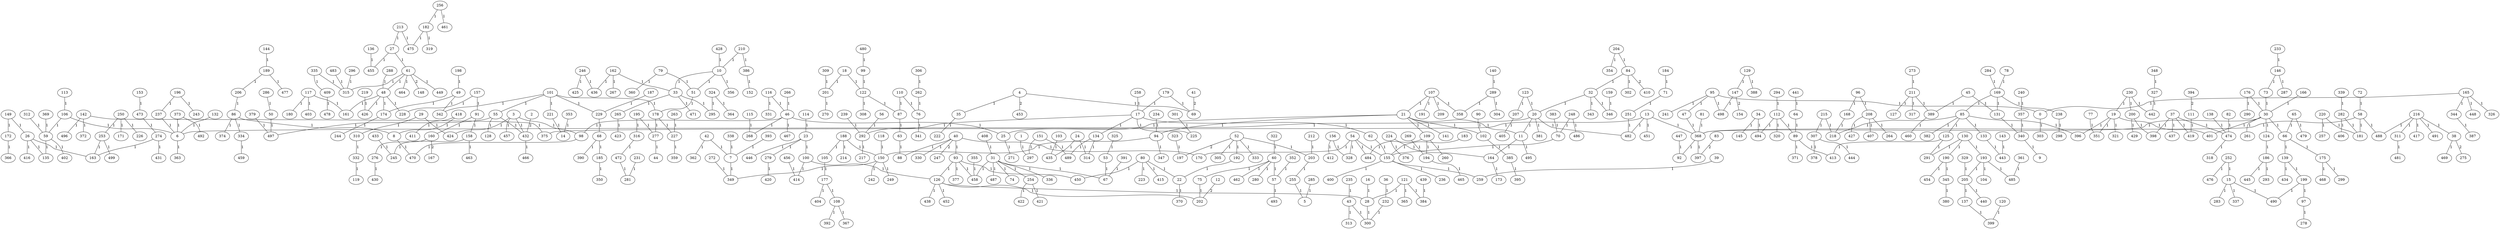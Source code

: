 graph {
	0 [label=0]
	303 [label=303]
	1 [label=1]
	297 [label=297]
	3 [label=3]
	98 [label=98]
	424 [label=424]
	432 [label=432]
	457 [label=457]
	4 [label=4]
	35 [label=35]
	69 [label=69]
	6 [label=6]
	363 [label=363]
	7 [label=7]
	349 [label=349]
	8 [label=8]
	470 [label=470]
	10 [label=10]
	33 [label=33]
	51 [label=51]
	356 [label=356]
	11 [label=11]
	164 [label=164]
	495 [label=495]
	13 [label=13]
	368 [label=368]
	375 [label=375]
	451 [label=451]
	482 [label=482]
	15 [label=15]
	283 [label=283]
	337 [label=337]
	490 [label=490]
	16 [label=16]
	28 [label=28]
	17 [label=17]
	62 [label=62]
	134 [label=134]
	225 [label=225]
	292 [label=292]
	18 [label=18]
	122 [label=122]
	201 [label=201]
	19 [label=19]
	321 [label=321]
	351 [label=351]
	396 [label=396]
	401 [label=401]
	20 [label=20]
	381 [label=381]
	21 [label=21]
	25 [label=25]
	94 [label=94]
	102 [label=102]
	109 [label=109]
	141 [label=141]
	22 [label=22]
	370 [label=370]
	23 [label=23]
	100 [label=100]
	279 [label=279]
	446 [label=446]
	24 [label=24]
	314 [label=314]
	435 [label=435]
	271 [label=271]
	26 [label=26]
	135 [label=135]
	163 [label=163]
	416 [label=416]
	27 [label=27]
	61 [label=61]
	455 [label=455]
	300 [label=300]
	29 [label=29]
	310 [label=310]
	30 [label=30]
	66 [label=66]
	124 [label=124]
	261 [label=261]
	31 [label=31]
	67 [label=67]
	74 [label=74]
	254 [label=254]
	336 [label=336]
	458 [label=458]
	487 [label=487]
	32 [label=32]
	343 [label=343]
	346 [label=346]
	265 [label=265]
	295 [label=295]
	471 [label=471]
	34 [label=34]
	145 [label=145]
	494 [label=494]
	222 [label=222]
	36 [label=36]
	232 [label=232]
	37 [label=37]
	398 [label=398]
	419 [label=419]
	437 [label=437]
	474 [label=474]
	38 [label=38]
	469 [label=469]
	39 [label=39]
	259 [label=259]
	40 [label=40]
	88 [label=88]
	93 [label=93]
	170 [label=170]
	330 [label=330]
	42 [label=42]
	362 [label=362]
	43 [label=43]
	313 [label=313]
	45 [label=45]
	131 [label=131]
	389 [label=389]
	46 [label=46]
	268 [label=268]
	467 [label=467]
	47 [label=47]
	48 [label=48]
	161 [label=161]
	174 [label=174]
	228 [label=228]
	426 [label=426]
	49 [label=49]
	342 [label=342]
	50 [label=50]
	497 [label=497]
	178 [label=178]
	52 [label=52]
	192 [label=192]
	203 [label=203]
	305 [label=305]
	333 [label=333]
	53 [label=53]
	54 [label=54]
	155 [label=155]
	328 [label=328]
	484 [label=484]
	55 [label=55]
	128 [label=128]
	56 [label=56]
	57 [label=57]
	493 [label=493]
	58 [label=58]
	181 [label=181]
	488 [label=488]
	59 [label=59]
	402 [label=402]
	60 [label=60]
	75 [label=75]
	280 [label=280]
	462 [label=462]
	315 [label=315]
	449 [label=449]
	464 [label=464]
	63 [label=63]
	64 [label=64]
	89 [label=89]
	65 [label=65]
	479 [label=479]
	139 [label=139]
	175 [label=175]
	68 [label=68]
	185 [label=185]
	390 [label=390]
	70 [label=70]
	71 [label=71]
	251 [label=251]
	72 [label=72]
	73 [label=73]
	202 [label=202]
	76 [label=76]
	341 [label=341]
	77 [label=77]
	78 [label=78]
	169 [label=169]
	79 [label=79]
	360 [label=360]
	80 [label=80]
	223 [label=223]
	415 [label=415]
	450 [label=450]
	81 [label=81]
	82 [label=82]
	84 [label=84]
	302 [label=302]
	85 [label=85]
	125 [label=125]
	133 [label=133]
	218 [label=218]
	382 [label=382]
	86 [label=86]
	334 [label=334]
	374 [label=374]
	87 [label=87]
	371 [label=371]
	413 [label=413]
	90 [label=90]
	91 [label=91]
	158 [label=158]
	160 [label=160]
	126 [label=126]
	377 [label=377]
	150 [label=150]
	347 [label=347]
	95 [label=95]
	241 [label=241]
	498 [label=498]
	96 [label=96]
	168 [label=168]
	208 [label=208]
	97 [label=97]
	278 [label=278]
	99 [label=99]
	414 [label=414]
	101 [label=101]
	221 [label=221]
	229 [label=229]
	385 [label=385]
	103 [label=103]
	105 [label=105]
	177 [label=177]
	106 [label=106]
	107 [label=107]
	191 [label=191]
	209 [label=209]
	358 [label=358]
	108 [label=108]
	367 [label=367]
	392 [label=392]
	194 [label=194]
	260 [label=260]
	110 [label=110]
	111 [label=111]
	112 [label=112]
	320 [label=320]
	113 [label=113]
	114 [label=114]
	115 [label=115]
	116 [label=116]
	331 [label=331]
	117 [label=117]
	180 [label=180]
	403 [label=403]
	118 [label=118]
	120 [label=120]
	399 [label=399]
	121 [label=121]
	365 [label=365]
	384 [label=384]
	308 [label=308]
	123 [label=123]
	207 [label=207]
	186 [label=186]
	291 [label=291]
	438 [label=438]
	452 [label=452]
	129 [label=129]
	147 [label=147]
	388 [label=388]
	130 [label=130]
	190 [label=190]
	193 [label=193]
	340 [label=340]
	132 [label=132]
	443 [label=443]
	489 [label=489]
	136 [label=136]
	137 [label=137]
	138 [label=138]
	199 [label=199]
	434 [label=434]
	140 [label=140]
	289 [label=289]
	142 [label=142]
	372 [label=372]
	496 [label=496]
	143 [label=143]
	144 [label=144]
	189 [label=189]
	146 [label=146]
	287 [label=287]
	149 [label=149]
	172 [label=172]
	242 [label=242]
	249 [label=249]
	151 [label=151]
	153 [label=153]
	473 [label=473]
	236 [label=236]
	400 [label=400]
	156 [label=156]
	412 [label=412]
	157 [label=157]
	245 [label=245]
	463 [label=463]
	159 [label=159]
	276 [label=276]
	162 [label=162]
	267 [label=267]
	436 [label=436]
	173 [label=173]
	165 [label=165]
	326 [label=326]
	344 [label=344]
	448 [label=448]
	166 [label=166]
	238 [label=238]
	366 [label=366]
	244 [label=244]
	299 [label=299]
	468 [label=468]
	176 [label=176]
	290 [label=290]
	404 [label=404]
	227 [label=227]
	277 [label=277]
	179 [label=179]
	182 [label=182]
	319 [label=319]
	475 [label=475]
	183 [label=183]
	184 [label=184]
	350 [label=350]
	293 [label=293]
	445 [label=445]
	187 [label=187]
	188 [label=188]
	214 [label=214]
	206 [label=206]
	477 [label=477]
	345 [label=345]
	454 [label=454]
	104 [label=104]
	205 [label=205]
	485 [label=485]
	465 [label=465]
	195 [label=195]
	316 [label=316]
	196 [label=196]
	237 [label=237]
	243 [label=243]
	198 [label=198]
	200 [label=200]
	429 [label=429]
	270 [label=270]
	255 [label=255]
	204 [label=204]
	354 [label=354]
	440 [label=440]
	405 [label=405]
	264 [label=264]
	407 [label=407]
	427 [label=427]
	210 [label=210]
	386 [label=386]
	211 [label=211]
	127 [label=127]
	317 [label=317]
	212 [label=212]
	213 [label=213]
	215 [label=215]
	307 [label=307]
	216 [label=216]
	311 [label=311]
	417 [label=417]
	491 [label=491]
	219 [label=219]
	220 [label=220]
	257 [label=257]
	14 [label=14]
	224 [label=224]
	376 [label=376]
	359 [label=359]
	230 [label=230]
	442 [label=442]
	231 [label=231]
	281 [label=281]
	233 [label=233]
	234 [label=234]
	235 [label=235]
	298 [label=298]
	239 [label=239]
	240 [label=240]
	357 [label=357]
	246 [label=246]
	425 [label=425]
	248 [label=248]
	486 [label=486]
	250 [label=250]
	171 [label=171]
	226 [label=226]
	253 [label=253]
	252 [label=252]
	476 [label=476]
	499 [label=499]
	421 [label=421]
	422 [label=422]
	5 [label=5]
	256 [label=256]
	461 [label=461]
	258 [label=258]
	262 [label=262]
	263 [label=263]
	423 [label=423]
	266 [label=266]
	269 [label=269]
	272 [label=272]
	273 [label=273]
	274 [label=274]
	431 [label=431]
	430 [label=430]
	44 [label=44]
	420 [label=420]
	282 [label=282]
	406 [label=406]
	284 [label=284]
	285 [label=285]
	286 [label=286]
	288 [label=288]
	304 [label=304]
	217 [label=217]
	294 [label=294]
	296 [label=296]
	301 [label=301]
	306 [label=306]
	378 [label=378]
	444 [label=444]
	309 [label=309]
	332 [label=332]
	481 [label=481]
	312 [label=312]
	472 [label=472]
	322 [label=322]
	323 [label=323]
	197 [label=197]
	324 [label=324]
	364 [label=364]
	325 [label=325]
	327 [label=327]
	329 [label=329]
	119 [label=119]
	459 [label=459]
	335 [label=335]
	409 [label=409]
	338 [label=338]
	339 [label=339]
	9 [label=9]
	387 [label=387]
	380 [label=380]
	348 [label=348]
	352 [label=352]
	353 [label=353]
	355 [label=355]
	361 [label=361]
	92 [label=92]
	397 [label=397]
	369 [label=369]
	373 [label=373]
	492 [label=492]
	379 [label=379]
	383 [label=383]
	395 [label=395]
	152 [label=152]
	460 [label=460]
	391 [label=391]
	393 [label=393]
	408 [label=408]
	478 [label=478]
	418 [label=418]
	411 [label=411]
	428 [label=428]
	466 [label=466]
	433 [label=433]
	439 [label=439]
	441 [label=441]
	447 [label=447]
	456 [label=456]
	318 [label=318]
	480 [label=480]
	483 [label=483]
	2 [label=2]
	453 [label=453]
	12 [label=12]
	275 [label=275]
	247 [label=247]
	41 [label=41]
	148 [label=148]
	83 [label=83]
	410 [label=410]
	154 [label=154]
	167 [label=167]
	394 [label=394]
	0 -- 303 [label=1]
	1 -- 297 [label=1]
	3 -- 98 [label=1]
	3 -- 424 [label=1]
	3 -- 432 [label=1]
	3 -- 457 [label=1]
	4 -- 35 [label=1]
	4 -- 69 [label=1]
	6 -- 363 [label=1]
	7 -- 349 [label=1]
	8 -- 470 [label=1]
	10 -- 33 [label=1]
	10 -- 51 [label=1]
	10 -- 356 [label=1]
	11 -- 164 [label=1]
	11 -- 495 [label=1]
	13 -- 368 [label=1]
	13 -- 375 [label=1]
	13 -- 451 [label=1]
	13 -- 482 [label=1]
	15 -- 283 [label=1]
	15 -- 337 [label=1]
	15 -- 490 [label=1]
	16 -- 28 [label=1]
	17 -- 62 [label=1]
	17 -- 134 [label=1]
	17 -- 225 [label=1]
	17 -- 292 [label=1]
	18 -- 122 [label=1]
	18 -- 201 [label=1]
	19 -- 321 [label=1]
	19 -- 351 [label=1]
	19 -- 396 [label=1]
	19 -- 401 [label=1]
	20 -- 6 [label=1]
	20 -- 11 [label=1]
	20 -- 381 [label=1]
	20 -- 482 [label=1]
	21 -- 11 [label=1]
	21 -- 25 [label=1]
	21 -- 94 [label=1]
	21 -- 102 [label=1]
	21 -- 109 [label=1]
	21 -- 141 [label=1]
	22 -- 370 [label=1]
	23 -- 100 [label=1]
	23 -- 279 [label=1]
	23 -- 446 [label=1]
	24 -- 314 [label=1]
	24 -- 435 [label=1]
	25 -- 271 [label=1]
	26 -- 135 [label=1]
	26 -- 163 [label=1]
	26 -- 416 [label=1]
	27 -- 61 [label=1]
	27 -- 455 [label=1]
	28 -- 300 [label=1]
	29 -- 310 [label=1]
	29 -- 424 [label=1]
	30 -- 66 [label=1]
	30 -- 124 [label=1]
	30 -- 261 [label=1]
	30 -- 368 [label=1]
	30 -- 401 [label=1]
	31 -- 67 [label=1]
	31 -- 74 [label=1]
	31 -- 254 [label=1]
	31 -- 336 [label=1]
	31 -- 458 [label=1]
	31 -- 487 [label=1]
	32 -- 20 [label=1]
	32 -- 343 [label=1]
	32 -- 346 [label=1]
	33 -- 265 [label=1]
	33 -- 295 [label=1]
	33 -- 471 [label=1]
	34 -- 145 [label=1]
	34 -- 494 [label=1]
	35 -- 222 [label=1]
	36 -- 232 [label=1]
	37 -- 398 [label=1]
	37 -- 419 [label=1]
	37 -- 437 [label=1]
	37 -- 474 [label=1]
	38 -- 469 [label=1]
	39 -- 259 [label=1]
	40 -- 88 [label=1]
	40 -- 93 [label=1]
	40 -- 170 [label=1]
	40 -- 330 [label=1]
	42 -- 7 [label=1]
	42 -- 362 [label=1]
	43 -- 300 [label=1]
	43 -- 313 [label=1]
	45 -- 131 [label=1]
	45 -- 389 [label=1]
	46 -- 25 [label=1]
	46 -- 98 [label=1]
	46 -- 268 [label=1]
	46 -- 467 [label=1]
	47 -- 368 [label=1]
	48 -- 161 [label=1]
	48 -- 174 [label=1]
	48 -- 228 [label=1]
	48 -- 426 [label=1]
	49 -- 174 [label=1]
	49 -- 342 [label=1]
	50 -- 497 [label=1]
	51 -- 178 [label=1]
	52 -- 192 [label=1]
	52 -- 203 [label=1]
	52 -- 305 [label=1]
	52 -- 333 [label=1]
	53 -- 67 [label=1]
	54 -- 155 [label=1]
	54 -- 170 [label=1]
	54 -- 328 [label=1]
	54 -- 484 [label=1]
	55 -- 128 [label=1]
	55 -- 432 [label=1]
	55 -- 497 [label=1]
	56 -- 292 [label=1]
	57 -- 493 [label=1]
	58 -- 181 [label=1]
	58 -- 368 [label=1]
	58 -- 488 [label=1]
	59 -- 135 [label=1]
	59 -- 402 [label=1]
	60 -- 57 [label=1]
	60 -- 75 [label=1]
	60 -- 280 [label=1]
	60 -- 462 [label=1]
	61 -- 48 [label=1]
	61 -- 315 [label=1]
	61 -- 449 [label=1]
	61 -- 464 [label=1]
	62 -- 155 [label=1]
	63 -- 88 [label=1]
	64 -- 89 [label=1]
	65 -- 66 [label=1]
	65 -- 479 [label=1]
	66 -- 139 [label=1]
	66 -- 175 [label=1]
	68 -- 185 [label=1]
	68 -- 390 [label=1]
	70 -- 155 [label=1]
	71 -- 251 [label=1]
	72 -- 58 [label=1]
	73 -- 30 [label=1]
	75 -- 202 [label=1]
	76 -- 341 [label=1]
	77 -- 351 [label=1]
	78 -- 169 [label=1]
	79 -- 51 [label=1]
	79 -- 360 [label=1]
	80 -- 22 [label=1]
	80 -- 223 [label=1]
	80 -- 415 [label=1]
	80 -- 450 [label=1]
	81 -- 368 [label=1]
	82 -- 474 [label=1]
	84 -- 32 [label=1]
	84 -- 302 [label=1]
	85 -- 125 [label=1]
	85 -- 133 [label=1]
	85 -- 218 [label=1]
	85 -- 382 [label=1]
	85 -- 396 [label=1]
	86 -- 8 [label=1]
	86 -- 334 [label=1]
	86 -- 374 [label=1]
	87 -- 63 [label=1]
	89 -- 371 [label=1]
	89 -- 413 [label=1]
	90 -- 102 [label=1]
	91 -- 158 [label=1]
	91 -- 160 [label=1]
	93 -- 126 [label=1]
	93 -- 377 [label=1]
	93 -- 450 [label=1]
	93 -- 458 [label=1]
	94 -- 150 [label=1]
	94 -- 347 [label=1]
	95 -- 0 [label=1]
	95 -- 47 [label=1]
	95 -- 241 [label=1]
	95 -- 498 [label=1]
	96 -- 168 [label=1]
	96 -- 208 [label=1]
	97 -- 278 [label=1]
	98 -- 470 [label=1]
	99 -- 122 [label=1]
	100 -- 126 [label=1]
	100 -- 414 [label=1]
	101 -- 55 [label=1]
	101 -- 178 [label=1]
	101 -- 221 [label=1]
	101 -- 229 [label=1]
	101 -- 342 [label=1]
	102 -- 385 [label=1]
	103 -- 435 [label=1]
	105 -- 177 [label=1]
	106 -- 6 [label=1]
	106 -- 59 [label=1]
	107 -- 21 [label=1]
	107 -- 191 [label=1]
	107 -- 209 [label=1]
	107 -- 358 [label=1]
	108 -- 367 [label=1]
	108 -- 392 [label=1]
	109 -- 194 [label=1]
	109 -- 260 [label=1]
	109 -- 484 [label=1]
	110 -- 76 [label=1]
	110 -- 87 [label=1]
	111 -- 419 [label=1]
	112 -- 89 [label=1]
	112 -- 320 [label=1]
	112 -- 494 [label=1]
	113 -- 106 [label=1]
	114 -- 23 [label=1]
	115 -- 268 [label=1]
	116 -- 46 [label=1]
	116 -- 331 [label=1]
	117 -- 161 [label=1]
	117 -- 180 [label=1]
	117 -- 403 [label=1]
	118 -- 150 [label=1]
	120 -- 399 [label=1]
	121 -- 28 [label=1]
	121 -- 365 [label=1]
	121 -- 384 [label=1]
	122 -- 87 [label=1]
	122 -- 308 [label=1]
	123 -- 20 [label=1]
	123 -- 207 [label=1]
	124 -- 186 [label=1]
	125 -- 291 [label=1]
	125 -- 413 [label=1]
	126 -- 28 [label=1]
	126 -- 202 [label=1]
	126 -- 438 [label=1]
	126 -- 452 [label=1]
	129 -- 147 [label=1]
	129 -- 388 [label=1]
	130 -- 190 [label=1]
	130 -- 193 [label=1]
	130 -- 291 [label=1]
	131 -- 340 [label=1]
	132 -- 6 [label=1]
	133 -- 443 [label=1]
	134 -- 314 [label=1]
	134 -- 489 [label=1]
	136 -- 455 [label=1]
	137 -- 399 [label=1]
	138 -- 474 [label=1]
	139 -- 199 [label=1]
	139 -- 434 [label=1]
	140 -- 289 [label=1]
	142 -- 372 [label=1]
	142 -- 375 [label=1]
	142 -- 496 [label=1]
	143 -- 443 [label=1]
	144 -- 189 [label=1]
	146 -- 73 [label=1]
	146 -- 287 [label=1]
	147 -- 498 [label=1]
	149 -- 26 [label=1]
	149 -- 172 [label=1]
	150 -- 242 [label=1]
	150 -- 249 [label=1]
	150 -- 349 [label=1]
	151 -- 297 [label=1]
	151 -- 489 [label=1]
	153 -- 473 [label=1]
	155 -- 236 [label=1]
	155 -- 259 [label=1]
	155 -- 400 [label=1]
	156 -- 328 [label=1]
	156 -- 412 [label=1]
	157 -- 91 [label=1]
	157 -- 228 [label=1]
	158 -- 245 [label=1]
	158 -- 463 [label=1]
	159 -- 346 [label=1]
	160 -- 276 [label=1]
	162 -- 33 [label=1]
	162 -- 267 [label=1]
	162 -- 436 [label=1]
	164 -- 173 [label=1]
	165 -- 0 [label=1]
	165 -- 326 [label=1]
	165 -- 344 [label=1]
	165 -- 448 [label=1]
	166 -- 30 [label=1]
	168 -- 218 [label=1]
	169 -- 85 [label=1]
	169 -- 131 [label=1]
	169 -- 238 [label=1]
	172 -- 366 [label=1]
	174 -- 244 [label=1]
	175 -- 299 [label=1]
	175 -- 468 [label=1]
	176 -- 30 [label=1]
	176 -- 290 [label=1]
	177 -- 108 [label=1]
	177 -- 404 [label=1]
	178 -- 227 [label=1]
	178 -- 277 [label=1]
	179 -- 17 [label=1]
	179 -- 69 [label=1]
	182 -- 319 [label=1]
	182 -- 475 [label=1]
	183 -- 155 [label=1]
	184 -- 71 [label=1]
	185 -- 350 [label=1]
	186 -- 293 [label=1]
	186 -- 445 [label=1]
	187 -- 229 [label=1]
	188 -- 105 [label=1]
	188 -- 150 [label=1]
	188 -- 214 [label=1]
	189 -- 206 [label=1]
	189 -- 477 [label=1]
	190 -- 345 [label=1]
	190 -- 454 [label=1]
	192 -- 22 [label=1]
	193 -- 104 [label=1]
	193 -- 205 [label=1]
	193 -- 485 [label=1]
	194 -- 465 [label=1]
	195 -- 277 [label=1]
	195 -- 316 [label=1]
	196 -- 237 [label=1]
	196 -- 243 [label=1]
	198 -- 49 [label=1]
	199 -- 97 [label=1]
	199 -- 490 [label=1]
	200 -- 398 [label=1]
	200 -- 429 [label=1]
	201 -- 270 [label=1]
	203 -- 255 [label=1]
	204 -- 84 [label=1]
	204 -- 354 [label=1]
	205 -- 137 [label=1]
	205 -- 440 [label=1]
	206 -- 86 [label=1]
	207 -- 405 [label=1]
	208 -- 264 [label=1]
	208 -- 407 [label=1]
	208 -- 427 [label=1]
	210 -- 10 [label=1]
	210 -- 386 [label=1]
	211 -- 127 [label=1]
	211 -- 317 [label=1]
	211 -- 389 [label=1]
	212 -- 203 [label=1]
	213 -- 27 [label=1]
	213 -- 475 [label=1]
	215 -- 218 [label=1]
	215 -- 307 [label=1]
	216 -- 38 [label=1]
	216 -- 311 [label=1]
	216 -- 417 [label=1]
	216 -- 488 [label=1]
	216 -- 491 [label=1]
	219 -- 426 [label=1]
	220 -- 181 [label=1]
	220 -- 257 [label=1]
	221 -- 14 [label=1]
	224 -- 164 [label=1]
	224 -- 376 [label=1]
	227 -- 359 [label=1]
	229 -- 68 [label=1]
	230 -- 19 [label=1]
	230 -- 200 [label=1]
	230 -- 442 [label=1]
	231 -- 281 [label=1]
	232 -- 300 [label=1]
	233 -- 146 [label=1]
	234 -- 94 [label=1]
	235 -- 43 [label=1]
	237 -- 6 [label=1]
	238 -- 298 [label=1]
	239 -- 292 [label=1]
	240 -- 357 [label=1]
	246 -- 425 [label=1]
	246 -- 436 [label=1]
	248 -- 70 [label=1]
	248 -- 486 [label=1]
	250 -- 171 [label=1]
	250 -- 226 [label=1]
	250 -- 253 [label=1]
	251 -- 482 [label=1]
	252 -- 15 [label=1]
	252 -- 476 [label=1]
	253 -- 163 [label=1]
	253 -- 499 [label=1]
	254 -- 421 [label=1]
	254 -- 422 [label=1]
	255 -- 5 [label=1]
	256 -- 182 [label=1]
	256 -- 461 [label=1]
	258 -- 17 [label=1]
	262 -- 76 [label=1]
	263 -- 227 [label=1]
	265 -- 423 [label=1]
	266 -- 46 [label=1]
	269 -- 194 [label=1]
	272 -- 349 [label=1]
	273 -- 211 [label=1]
	274 -- 163 [label=1]
	274 -- 431 [label=1]
	276 -- 430 [label=1]
	277 -- 44 [label=1]
	279 -- 420 [label=1]
	282 -- 181 [label=1]
	282 -- 406 [label=1]
	284 -- 169 [label=1]
	285 -- 5 [label=1]
	286 -- 50 [label=1]
	288 -- 48 [label=1]
	289 -- 304 [label=1]
	289 -- 358 [label=1]
	292 -- 217 [label=1]
	294 -- 112 [label=1]
	296 -- 315 [label=1]
	301 -- 225 [label=1]
	306 -- 262 [label=1]
	307 -- 378 [label=1]
	307 -- 444 [label=1]
	309 -- 201 [label=1]
	310 -- 332 [label=1]
	311 -- 481 [label=1]
	312 -- 59 [label=1]
	316 -- 472 [label=1]
	322 -- 60 [label=1]
	323 -- 197 [label=1]
	324 -- 295 [label=1]
	324 -- 364 [label=1]
	325 -- 53 [label=1]
	327 -- 442 [label=1]
	329 -- 205 [label=1]
	332 -- 119 [label=1]
	334 -- 459 [label=1]
	335 -- 315 [label=1]
	335 -- 409 [label=1]
	338 -- 7 [label=1]
	339 -- 282 [label=1]
	340 -- 9 [label=1]
	344 -- 387 [label=1]
	345 -- 380 [label=1]
	348 -- 327 [label=1]
	352 -- 57 [label=1]
	353 -- 14 [label=1]
	355 -- 458 [label=1]
	357 -- 340 [label=1]
	361 -- 485 [label=1]
	368 -- 92 [label=1]
	368 -- 397 [label=1]
	369 -- 59 [label=1]
	373 -- 6 [label=1]
	373 -- 492 [label=1]
	379 -- 497 [label=1]
	383 -- 70 [label=1]
	385 -- 395 [label=1]
	386 -- 152 [label=1]
	389 -- 460 [label=1]
	391 -- 67 [label=1]
	393 -- 7 [label=1]
	408 -- 31 [label=1]
	409 -- 478 [label=1]
	418 -- 8 [label=1]
	418 -- 411 [label=1]
	428 -- 10 [label=1]
	432 -- 466 [label=1]
	433 -- 245 [label=1]
	439 -- 384 [label=1]
	441 -- 64 [label=1]
	447 -- 92 [label=1]
	456 -- 414 [label=1]
	472 -- 281 [label=1]
	473 -- 274 [label=1]
	474 -- 318 [label=1]
	480 -- 99 [label=1]
	483 -- 315 [label=1]
	2 -- 432 [label=2]
	4 -- 453 [label=2]
	12 -- 202 [label=2]
	38 -- 275 [label=2]
	40 -- 247 [label=2]
	41 -- 69 [label=2]
	52 -- 197 [label=2]
	61 -- 148 [label=2]
	83 -- 397 [label=2]
	84 -- 410 [label=2]
	147 -- 154 [label=2]
	160 -- 167 [label=2]
	394 -- 111 [label=2]
}
